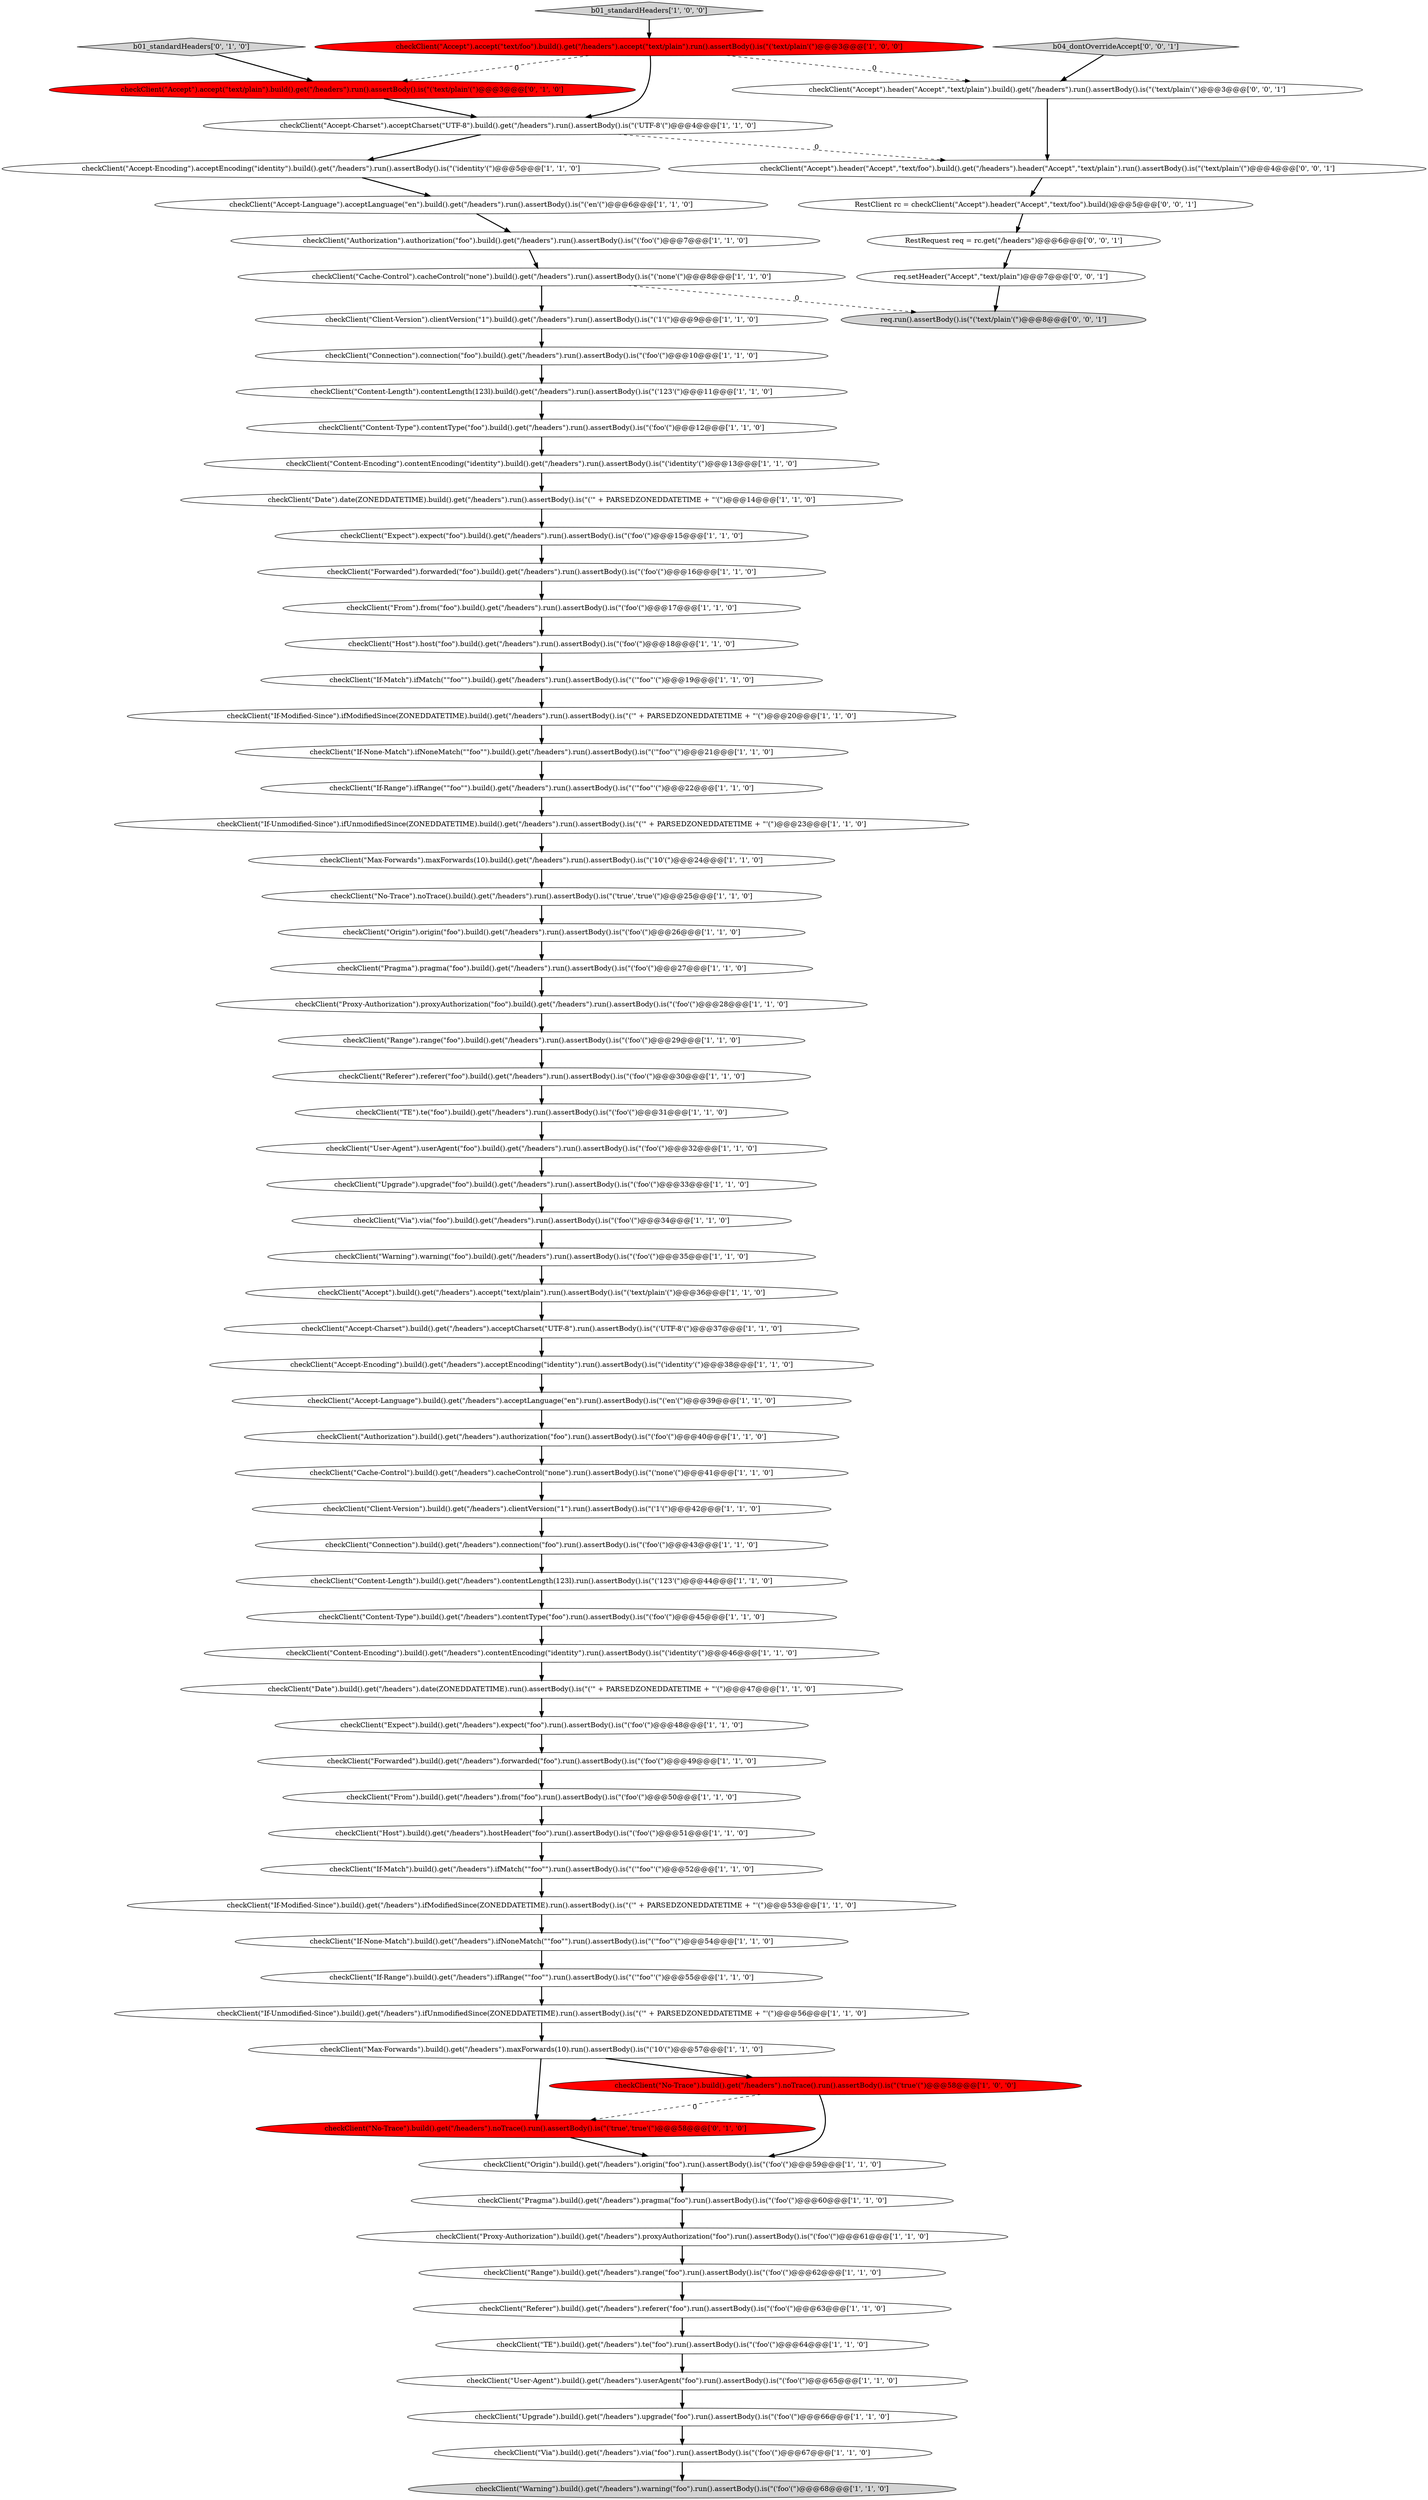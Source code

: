 digraph {
66 [style = filled, label = "checkClient(\"Proxy-Authorization\").build().get(\"/headers\").proxyAuthorization(\"foo\").run().assertBody().is(\"('foo'(\")@@@61@@@['1', '1', '0']", fillcolor = white, shape = ellipse image = "AAA0AAABBB1BBB"];
5 [style = filled, label = "checkClient(\"Referer\").referer(\"foo\").build().get(\"/headers\").run().assertBody().is(\"('foo'(\")@@@30@@@['1', '1', '0']", fillcolor = white, shape = ellipse image = "AAA0AAABBB1BBB"];
69 [style = filled, label = "checkClient(\"No-Trace\").build().get(\"/headers\").noTrace().run().assertBody().is(\"('true','true'(\")@@@58@@@['0', '1', '0']", fillcolor = red, shape = ellipse image = "AAA1AAABBB2BBB"];
22 [style = filled, label = "checkClient(\"Host\").build().get(\"/headers\").hostHeader(\"foo\").run().assertBody().is(\"('foo'(\")@@@51@@@['1', '1', '0']", fillcolor = white, shape = ellipse image = "AAA0AAABBB1BBB"];
73 [style = filled, label = "req.setHeader(\"Accept\",\"text/plain\")@@@7@@@['0', '0', '1']", fillcolor = white, shape = ellipse image = "AAA0AAABBB3BBB"];
36 [style = filled, label = "checkClient(\"Accept\").accept(\"text/foo\").build().get(\"/headers\").accept(\"text/plain\").run().assertBody().is(\"('text/plain'(\")@@@3@@@['1', '0', '0']", fillcolor = red, shape = ellipse image = "AAA1AAABBB1BBB"];
70 [style = filled, label = "checkClient(\"Accept\").header(\"Accept\",\"text/foo\").build().get(\"/headers\").header(\"Accept\",\"text/plain\").run().assertBody().is(\"('text/plain'(\")@@@4@@@['0', '0', '1']", fillcolor = white, shape = ellipse image = "AAA0AAABBB3BBB"];
3 [style = filled, label = "checkClient(\"Accept-Encoding\").acceptEncoding(\"identity\").build().get(\"/headers\").run().assertBody().is(\"('identity'(\")@@@5@@@['1', '1', '0']", fillcolor = white, shape = ellipse image = "AAA0AAABBB1BBB"];
30 [style = filled, label = "checkClient(\"Upgrade\").build().get(\"/headers\").upgrade(\"foo\").run().assertBody().is(\"('foo'(\")@@@66@@@['1', '1', '0']", fillcolor = white, shape = ellipse image = "AAA0AAABBB1BBB"];
26 [style = filled, label = "checkClient(\"Max-Forwards\").maxForwards(10).build().get(\"/headers\").run().assertBody().is(\"('10'(\")@@@24@@@['1', '1', '0']", fillcolor = white, shape = ellipse image = "AAA0AAABBB1BBB"];
40 [style = filled, label = "checkClient(\"If-None-Match\").ifNoneMatch(\"\"foo\"\").build().get(\"/headers\").run().assertBody().is(\"('\"foo\"'(\")@@@21@@@['1', '1', '0']", fillcolor = white, shape = ellipse image = "AAA0AAABBB1BBB"];
32 [style = filled, label = "checkClient(\"Proxy-Authorization\").proxyAuthorization(\"foo\").build().get(\"/headers\").run().assertBody().is(\"('foo'(\")@@@28@@@['1', '1', '0']", fillcolor = white, shape = ellipse image = "AAA0AAABBB1BBB"];
15 [style = filled, label = "checkClient(\"Pragma\").pragma(\"foo\").build().get(\"/headers\").run().assertBody().is(\"('foo'(\")@@@27@@@['1', '1', '0']", fillcolor = white, shape = ellipse image = "AAA0AAABBB1BBB"];
25 [style = filled, label = "checkClient(\"Authorization\").build().get(\"/headers\").authorization(\"foo\").run().assertBody().is(\"('foo'(\")@@@40@@@['1', '1', '0']", fillcolor = white, shape = ellipse image = "AAA0AAABBB1BBB"];
50 [style = filled, label = "checkClient(\"Cache-Control\").cacheControl(\"none\").build().get(\"/headers\").run().assertBody().is(\"('none'(\")@@@8@@@['1', '1', '0']", fillcolor = white, shape = ellipse image = "AAA0AAABBB1BBB"];
58 [style = filled, label = "checkClient(\"Content-Encoding\").contentEncoding(\"identity\").build().get(\"/headers\").run().assertBody().is(\"('identity'(\")@@@13@@@['1', '1', '0']", fillcolor = white, shape = ellipse image = "AAA0AAABBB1BBB"];
74 [style = filled, label = "RestClient rc = checkClient(\"Accept\").header(\"Accept\",\"text/foo\").build()@@@5@@@['0', '0', '1']", fillcolor = white, shape = ellipse image = "AAA0AAABBB3BBB"];
75 [style = filled, label = "checkClient(\"Accept\").header(\"Accept\",\"text/plain\").build().get(\"/headers\").run().assertBody().is(\"('text/plain'(\")@@@3@@@['0', '0', '1']", fillcolor = white, shape = ellipse image = "AAA0AAABBB3BBB"];
35 [style = filled, label = "checkClient(\"Content-Type\").contentType(\"foo\").build().get(\"/headers\").run().assertBody().is(\"('foo'(\")@@@12@@@['1', '1', '0']", fillcolor = white, shape = ellipse image = "AAA0AAABBB1BBB"];
72 [style = filled, label = "b04_dontOverrideAccept['0', '0', '1']", fillcolor = lightgray, shape = diamond image = "AAA0AAABBB3BBB"];
53 [style = filled, label = "checkClient(\"Forwarded\").build().get(\"/headers\").forwarded(\"foo\").run().assertBody().is(\"('foo'(\")@@@49@@@['1', '1', '0']", fillcolor = white, shape = ellipse image = "AAA0AAABBB1BBB"];
46 [style = filled, label = "checkClient(\"Referer\").build().get(\"/headers\").referer(\"foo\").run().assertBody().is(\"('foo'(\")@@@63@@@['1', '1', '0']", fillcolor = white, shape = ellipse image = "AAA0AAABBB1BBB"];
52 [style = filled, label = "checkClient(\"Connection\").build().get(\"/headers\").connection(\"foo\").run().assertBody().is(\"('foo'(\")@@@43@@@['1', '1', '0']", fillcolor = white, shape = ellipse image = "AAA0AAABBB1BBB"];
59 [style = filled, label = "checkClient(\"Expect\").expect(\"foo\").build().get(\"/headers\").run().assertBody().is(\"('foo'(\")@@@15@@@['1', '1', '0']", fillcolor = white, shape = ellipse image = "AAA0AAABBB1BBB"];
41 [style = filled, label = "checkClient(\"Cache-Control\").build().get(\"/headers\").cacheControl(\"none\").run().assertBody().is(\"('none'(\")@@@41@@@['1', '1', '0']", fillcolor = white, shape = ellipse image = "AAA0AAABBB1BBB"];
14 [style = filled, label = "checkClient(\"If-Range\").ifRange(\"\"foo\"\").build().get(\"/headers\").run().assertBody().is(\"('\"foo\"'(\")@@@22@@@['1', '1', '0']", fillcolor = white, shape = ellipse image = "AAA0AAABBB1BBB"];
67 [style = filled, label = "checkClient(\"Accept\").accept(\"text/plain\").build().get(\"/headers\").run().assertBody().is(\"('text/plain'(\")@@@3@@@['0', '1', '0']", fillcolor = red, shape = ellipse image = "AAA1AAABBB2BBB"];
28 [style = filled, label = "checkClient(\"Date\").build().get(\"/headers\").date(ZONEDDATETIME).run().assertBody().is(\"('\" + PARSEDZONEDDATETIME + \"'(\")@@@47@@@['1', '1', '0']", fillcolor = white, shape = ellipse image = "AAA0AAABBB1BBB"];
24 [style = filled, label = "checkClient(\"If-Unmodified-Since\").build().get(\"/headers\").ifUnmodifiedSince(ZONEDDATETIME).run().assertBody().is(\"('\" + PARSEDZONEDDATETIME + \"'(\")@@@56@@@['1', '1', '0']", fillcolor = white, shape = ellipse image = "AAA0AAABBB1BBB"];
23 [style = filled, label = "checkClient(\"Expect\").build().get(\"/headers\").expect(\"foo\").run().assertBody().is(\"('foo'(\")@@@48@@@['1', '1', '0']", fillcolor = white, shape = ellipse image = "AAA0AAABBB1BBB"];
13 [style = filled, label = "checkClient(\"Via\").build().get(\"/headers\").via(\"foo\").run().assertBody().is(\"('foo'(\")@@@67@@@['1', '1', '0']", fillcolor = white, shape = ellipse image = "AAA0AAABBB1BBB"];
8 [style = filled, label = "checkClient(\"Date\").date(ZONEDDATETIME).build().get(\"/headers\").run().assertBody().is(\"('\" + PARSEDZONEDDATETIME + \"'(\")@@@14@@@['1', '1', '0']", fillcolor = white, shape = ellipse image = "AAA0AAABBB1BBB"];
31 [style = filled, label = "checkClient(\"No-Trace\").build().get(\"/headers\").noTrace().run().assertBody().is(\"('true'(\")@@@58@@@['1', '0', '0']", fillcolor = red, shape = ellipse image = "AAA1AAABBB1BBB"];
65 [style = filled, label = "checkClient(\"Origin\").origin(\"foo\").build().get(\"/headers\").run().assertBody().is(\"('foo'(\")@@@26@@@['1', '1', '0']", fillcolor = white, shape = ellipse image = "AAA0AAABBB1BBB"];
12 [style = filled, label = "checkClient(\"Content-Type\").build().get(\"/headers\").contentType(\"foo\").run().assertBody().is(\"('foo'(\")@@@45@@@['1', '1', '0']", fillcolor = white, shape = ellipse image = "AAA0AAABBB1BBB"];
44 [style = filled, label = "checkClient(\"User-Agent\").build().get(\"/headers\").userAgent(\"foo\").run().assertBody().is(\"('foo'(\")@@@65@@@['1', '1', '0']", fillcolor = white, shape = ellipse image = "AAA0AAABBB1BBB"];
21 [style = filled, label = "checkClient(\"Warning\").build().get(\"/headers\").warning(\"foo\").run().assertBody().is(\"('foo'(\")@@@68@@@['1', '1', '0']", fillcolor = lightgray, shape = ellipse image = "AAA0AAABBB1BBB"];
4 [style = filled, label = "checkClient(\"Accept-Charset\").build().get(\"/headers\").acceptCharset(\"UTF-8\").run().assertBody().is(\"('UTF-8'(\")@@@37@@@['1', '1', '0']", fillcolor = white, shape = ellipse image = "AAA0AAABBB1BBB"];
38 [style = filled, label = "checkClient(\"Client-Version\").build().get(\"/headers\").clientVersion(\"1\").run().assertBody().is(\"('1'(\")@@@42@@@['1', '1', '0']", fillcolor = white, shape = ellipse image = "AAA0AAABBB1BBB"];
33 [style = filled, label = "checkClient(\"Upgrade\").upgrade(\"foo\").build().get(\"/headers\").run().assertBody().is(\"('foo'(\")@@@33@@@['1', '1', '0']", fillcolor = white, shape = ellipse image = "AAA0AAABBB1BBB"];
0 [style = filled, label = "checkClient(\"Accept-Language\").acceptLanguage(\"en\").build().get(\"/headers\").run().assertBody().is(\"('en'(\")@@@6@@@['1', '1', '0']", fillcolor = white, shape = ellipse image = "AAA0AAABBB1BBB"];
20 [style = filled, label = "checkClient(\"From\").build().get(\"/headers\").from(\"foo\").run().assertBody().is(\"('foo'(\")@@@50@@@['1', '1', '0']", fillcolor = white, shape = ellipse image = "AAA0AAABBB1BBB"];
37 [style = filled, label = "checkClient(\"Forwarded\").forwarded(\"foo\").build().get(\"/headers\").run().assertBody().is(\"('foo'(\")@@@16@@@['1', '1', '0']", fillcolor = white, shape = ellipse image = "AAA0AAABBB1BBB"];
11 [style = filled, label = "checkClient(\"Pragma\").build().get(\"/headers\").pragma(\"foo\").run().assertBody().is(\"('foo'(\")@@@60@@@['1', '1', '0']", fillcolor = white, shape = ellipse image = "AAA0AAABBB1BBB"];
7 [style = filled, label = "checkClient(\"Warning\").warning(\"foo\").build().get(\"/headers\").run().assertBody().is(\"('foo'(\")@@@35@@@['1', '1', '0']", fillcolor = white, shape = ellipse image = "AAA0AAABBB1BBB"];
61 [style = filled, label = "checkClient(\"Range\").range(\"foo\").build().get(\"/headers\").run().assertBody().is(\"('foo'(\")@@@29@@@['1', '1', '0']", fillcolor = white, shape = ellipse image = "AAA0AAABBB1BBB"];
1 [style = filled, label = "checkClient(\"Origin\").build().get(\"/headers\").origin(\"foo\").run().assertBody().is(\"('foo'(\")@@@59@@@['1', '1', '0']", fillcolor = white, shape = ellipse image = "AAA0AAABBB1BBB"];
56 [style = filled, label = "checkClient(\"From\").from(\"foo\").build().get(\"/headers\").run().assertBody().is(\"('foo'(\")@@@17@@@['1', '1', '0']", fillcolor = white, shape = ellipse image = "AAA0AAABBB1BBB"];
57 [style = filled, label = "b01_standardHeaders['1', '0', '0']", fillcolor = lightgray, shape = diamond image = "AAA0AAABBB1BBB"];
10 [style = filled, label = "checkClient(\"Content-Length\").build().get(\"/headers\").contentLength(123l).run().assertBody().is(\"('123'(\")@@@44@@@['1', '1', '0']", fillcolor = white, shape = ellipse image = "AAA0AAABBB1BBB"];
63 [style = filled, label = "checkClient(\"If-Modified-Since\").build().get(\"/headers\").ifModifiedSince(ZONEDDATETIME).run().assertBody().is(\"('\" + PARSEDZONEDDATETIME + \"'(\")@@@53@@@['1', '1', '0']", fillcolor = white, shape = ellipse image = "AAA0AAABBB1BBB"];
39 [style = filled, label = "checkClient(\"If-Match\").ifMatch(\"\"foo\"\").build().get(\"/headers\").run().assertBody().is(\"('\"foo\"'(\")@@@19@@@['1', '1', '0']", fillcolor = white, shape = ellipse image = "AAA0AAABBB1BBB"];
42 [style = filled, label = "checkClient(\"Range\").build().get(\"/headers\").range(\"foo\").run().assertBody().is(\"('foo'(\")@@@62@@@['1', '1', '0']", fillcolor = white, shape = ellipse image = "AAA0AAABBB1BBB"];
64 [style = filled, label = "checkClient(\"If-Unmodified-Since\").ifUnmodifiedSince(ZONEDDATETIME).build().get(\"/headers\").run().assertBody().is(\"('\" + PARSEDZONEDDATETIME + \"'(\")@@@23@@@['1', '1', '0']", fillcolor = white, shape = ellipse image = "AAA0AAABBB1BBB"];
9 [style = filled, label = "checkClient(\"If-Modified-Since\").ifModifiedSince(ZONEDDATETIME).build().get(\"/headers\").run().assertBody().is(\"('\" + PARSEDZONEDDATETIME + \"'(\")@@@20@@@['1', '1', '0']", fillcolor = white, shape = ellipse image = "AAA0AAABBB1BBB"];
60 [style = filled, label = "checkClient(\"Host\").host(\"foo\").build().get(\"/headers\").run().assertBody().is(\"('foo'(\")@@@18@@@['1', '1', '0']", fillcolor = white, shape = ellipse image = "AAA0AAABBB1BBB"];
16 [style = filled, label = "checkClient(\"If-None-Match\").build().get(\"/headers\").ifNoneMatch(\"\"foo\"\").run().assertBody().is(\"('\"foo\"'(\")@@@54@@@['1', '1', '0']", fillcolor = white, shape = ellipse image = "AAA0AAABBB1BBB"];
43 [style = filled, label = "checkClient(\"Accept-Charset\").acceptCharset(\"UTF-8\").build().get(\"/headers\").run().assertBody().is(\"('UTF-8'(\")@@@4@@@['1', '1', '0']", fillcolor = white, shape = ellipse image = "AAA0AAABBB1BBB"];
76 [style = filled, label = "req.run().assertBody().is(\"('text/plain'(\")@@@8@@@['0', '0', '1']", fillcolor = lightgray, shape = ellipse image = "AAA0AAABBB3BBB"];
68 [style = filled, label = "b01_standardHeaders['0', '1', '0']", fillcolor = lightgray, shape = diamond image = "AAA0AAABBB2BBB"];
18 [style = filled, label = "checkClient(\"User-Agent\").userAgent(\"foo\").build().get(\"/headers\").run().assertBody().is(\"('foo'(\")@@@32@@@['1', '1', '0']", fillcolor = white, shape = ellipse image = "AAA0AAABBB1BBB"];
48 [style = filled, label = "checkClient(\"Accept-Encoding\").build().get(\"/headers\").acceptEncoding(\"identity\").run().assertBody().is(\"('identity'(\")@@@38@@@['1', '1', '0']", fillcolor = white, shape = ellipse image = "AAA0AAABBB1BBB"];
55 [style = filled, label = "checkClient(\"If-Range\").build().get(\"/headers\").ifRange(\"\"foo\"\").run().assertBody().is(\"('\"foo\"'(\")@@@55@@@['1', '1', '0']", fillcolor = white, shape = ellipse image = "AAA0AAABBB1BBB"];
62 [style = filled, label = "checkClient(\"No-Trace\").noTrace().build().get(\"/headers\").run().assertBody().is(\"('true','true'(\")@@@25@@@['1', '1', '0']", fillcolor = white, shape = ellipse image = "AAA0AAABBB1BBB"];
45 [style = filled, label = "checkClient(\"Connection\").connection(\"foo\").build().get(\"/headers\").run().assertBody().is(\"('foo'(\")@@@10@@@['1', '1', '0']", fillcolor = white, shape = ellipse image = "AAA0AAABBB1BBB"];
71 [style = filled, label = "RestRequest req = rc.get(\"/headers\")@@@6@@@['0', '0', '1']", fillcolor = white, shape = ellipse image = "AAA0AAABBB3BBB"];
29 [style = filled, label = "checkClient(\"If-Match\").build().get(\"/headers\").ifMatch(\"\"foo\"\").run().assertBody().is(\"('\"foo\"'(\")@@@52@@@['1', '1', '0']", fillcolor = white, shape = ellipse image = "AAA0AAABBB1BBB"];
34 [style = filled, label = "checkClient(\"Authorization\").authorization(\"foo\").build().get(\"/headers\").run().assertBody().is(\"('foo'(\")@@@7@@@['1', '1', '0']", fillcolor = white, shape = ellipse image = "AAA0AAABBB1BBB"];
49 [style = filled, label = "checkClient(\"Client-Version\").clientVersion(\"1\").build().get(\"/headers\").run().assertBody().is(\"('1'(\")@@@9@@@['1', '1', '0']", fillcolor = white, shape = ellipse image = "AAA0AAABBB1BBB"];
47 [style = filled, label = "checkClient(\"Via\").via(\"foo\").build().get(\"/headers\").run().assertBody().is(\"('foo'(\")@@@34@@@['1', '1', '0']", fillcolor = white, shape = ellipse image = "AAA0AAABBB1BBB"];
2 [style = filled, label = "checkClient(\"TE\").te(\"foo\").build().get(\"/headers\").run().assertBody().is(\"('foo'(\")@@@31@@@['1', '1', '0']", fillcolor = white, shape = ellipse image = "AAA0AAABBB1BBB"];
6 [style = filled, label = "checkClient(\"Accept\").build().get(\"/headers\").accept(\"text/plain\").run().assertBody().is(\"('text/plain'(\")@@@36@@@['1', '1', '0']", fillcolor = white, shape = ellipse image = "AAA0AAABBB1BBB"];
54 [style = filled, label = "checkClient(\"Accept-Language\").build().get(\"/headers\").acceptLanguage(\"en\").run().assertBody().is(\"('en'(\")@@@39@@@['1', '1', '0']", fillcolor = white, shape = ellipse image = "AAA0AAABBB1BBB"];
17 [style = filled, label = "checkClient(\"Max-Forwards\").build().get(\"/headers\").maxForwards(10).run().assertBody().is(\"('10'(\")@@@57@@@['1', '1', '0']", fillcolor = white, shape = ellipse image = "AAA0AAABBB1BBB"];
27 [style = filled, label = "checkClient(\"TE\").build().get(\"/headers\").te(\"foo\").run().assertBody().is(\"('foo'(\")@@@64@@@['1', '1', '0']", fillcolor = white, shape = ellipse image = "AAA0AAABBB1BBB"];
19 [style = filled, label = "checkClient(\"Content-Encoding\").build().get(\"/headers\").contentEncoding(\"identity\").run().assertBody().is(\"('identity'(\")@@@46@@@['1', '1', '0']", fillcolor = white, shape = ellipse image = "AAA0AAABBB1BBB"];
51 [style = filled, label = "checkClient(\"Content-Length\").contentLength(123l).build().get(\"/headers\").run().assertBody().is(\"('123'(\")@@@11@@@['1', '1', '0']", fillcolor = white, shape = ellipse image = "AAA0AAABBB1BBB"];
36->43 [style = bold, label=""];
32->61 [style = bold, label=""];
44->30 [style = bold, label=""];
49->45 [style = bold, label=""];
75->70 [style = bold, label=""];
30->13 [style = bold, label=""];
16->55 [style = bold, label=""];
42->46 [style = bold, label=""];
68->67 [style = bold, label=""];
61->5 [style = bold, label=""];
47->7 [style = bold, label=""];
45->51 [style = bold, label=""];
39->9 [style = bold, label=""];
38->52 [style = bold, label=""];
58->8 [style = bold, label=""];
56->60 [style = bold, label=""];
25->41 [style = bold, label=""];
17->31 [style = bold, label=""];
27->44 [style = bold, label=""];
74->71 [style = bold, label=""];
18->33 [style = bold, label=""];
72->75 [style = bold, label=""];
11->66 [style = bold, label=""];
55->24 [style = bold, label=""];
53->20 [style = bold, label=""];
26->62 [style = bold, label=""];
22->29 [style = bold, label=""];
2->18 [style = bold, label=""];
59->37 [style = bold, label=""];
8->59 [style = bold, label=""];
52->10 [style = bold, label=""];
31->1 [style = bold, label=""];
14->64 [style = bold, label=""];
34->50 [style = bold, label=""];
51->35 [style = bold, label=""];
50->49 [style = bold, label=""];
3->0 [style = bold, label=""];
50->76 [style = dashed, label="0"];
1->11 [style = bold, label=""];
20->22 [style = bold, label=""];
43->70 [style = dashed, label="0"];
48->54 [style = bold, label=""];
36->67 [style = dashed, label="0"];
0->34 [style = bold, label=""];
64->26 [style = bold, label=""];
6->4 [style = bold, label=""];
5->2 [style = bold, label=""];
43->3 [style = bold, label=""];
54->25 [style = bold, label=""];
71->73 [style = bold, label=""];
31->69 [style = dashed, label="0"];
33->47 [style = bold, label=""];
10->12 [style = bold, label=""];
28->23 [style = bold, label=""];
62->65 [style = bold, label=""];
29->63 [style = bold, label=""];
46->27 [style = bold, label=""];
7->6 [style = bold, label=""];
24->17 [style = bold, label=""];
57->36 [style = bold, label=""];
17->69 [style = bold, label=""];
35->58 [style = bold, label=""];
66->42 [style = bold, label=""];
69->1 [style = bold, label=""];
40->14 [style = bold, label=""];
41->38 [style = bold, label=""];
23->53 [style = bold, label=""];
19->28 [style = bold, label=""];
70->74 [style = bold, label=""];
73->76 [style = bold, label=""];
4->48 [style = bold, label=""];
12->19 [style = bold, label=""];
15->32 [style = bold, label=""];
63->16 [style = bold, label=""];
13->21 [style = bold, label=""];
60->39 [style = bold, label=""];
67->43 [style = bold, label=""];
65->15 [style = bold, label=""];
36->75 [style = dashed, label="0"];
37->56 [style = bold, label=""];
9->40 [style = bold, label=""];
}
